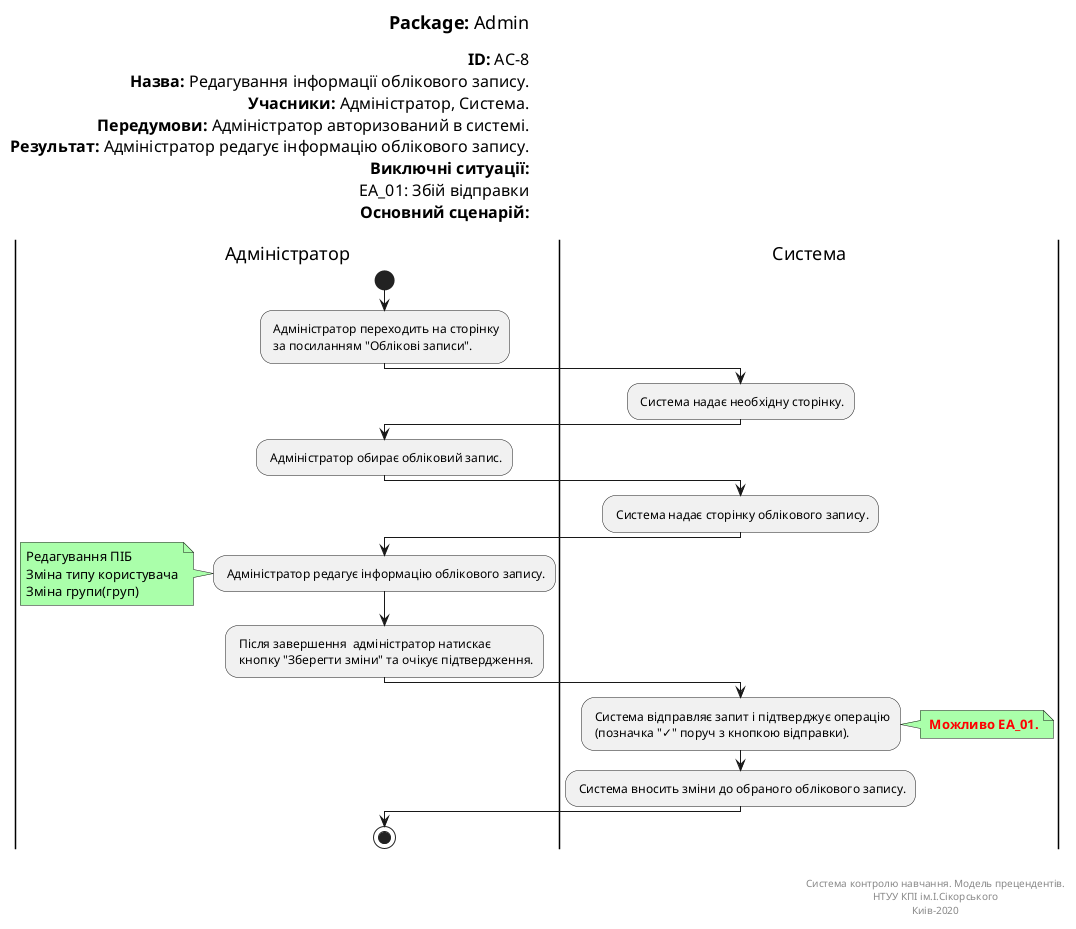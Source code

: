 @startuml
left header
<font color=000 size=18><b>Package:</b> Admin

<font color=000 size=16><b>ID:</b> AC-8
<font color=000 size=16><b>Назва:</b> Редагування інформації облікового запису.
<font color=000 size=16><b>Учасники:</b> Адміністратор, Система.
<font color=000 size=16><b>Передумови:</b> Адміністратор авторизований в системі.
<font color=000 size=16><b>Результат:</b> Адміністратор редагує інформацію облікового запису.
<font color=000 size=16><b>Виключні ситуації:</b>
<font color=000 size=16> EA_01: Збій відправки
<font color=000 size=16><b>Основний сценарій:</b>

end header

|Адміністратор|
start
: Адміністратор переходить на сторінку 
 за посиланням "Облікові записи".;

|Система|
: Система надає необхідну сторінку.;

|Адміністратор|
: Адміністратор обирає обліковий запис.;

|Система|
: Система надає сторінку облікового запису.;

|Адміністратор|
: Адміністратор редагує інформацію облікового запису.;

note left #aaffaa
Редагування ПІБ
Зміна типу користувача
Зміна групи(груп)
end note

|Адміністратор|
: Після завершення  адміністратор натискає
 кнопку "Зберегти зміни" та очікує підтвердження.;

|Система|
: Система відправляє запит і підтверджує операцію
 (позначка "✓" поруч з кнопкою відправки).;

note right #aaffaa
<font color=red><b> Можливо EA_01.
end note

: Система вносить зміни до обраного облікового запису.;

|Адміністратор|
stop;

right footer


Система контролю навчання. Модель прецендентів.
НТУУ КПІ ім.І.Сікорського
Киів-2020
end footer
@enduml
